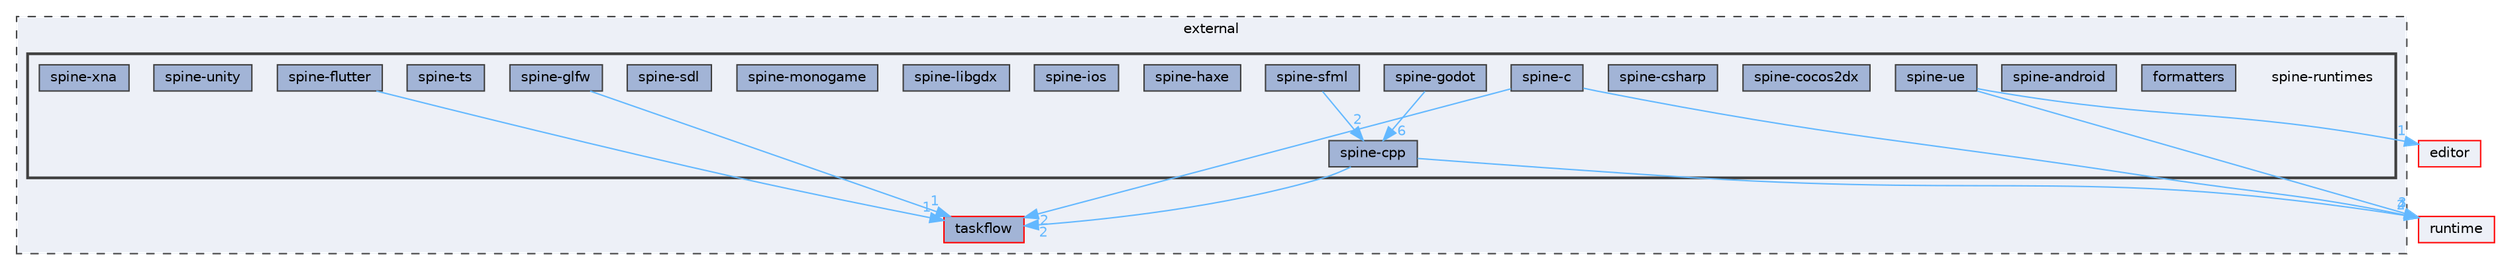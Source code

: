 digraph "external/spine-runtimes"
{
 // LATEX_PDF_SIZE
  bgcolor="transparent";
  edge [fontname=Helvetica,fontsize=10,labelfontname=Helvetica,labelfontsize=10];
  node [fontname=Helvetica,fontsize=10,shape=box,height=0.2,width=0.4];
  compound=true
  subgraph clusterdir_397d9aeee4af8edecac90968d93b57df {
    graph [ bgcolor="#edf0f7", pencolor="grey25", label="external", fontname=Helvetica,fontsize=10 style="filled,dashed", URL="dir_397d9aeee4af8edecac90968d93b57df.html",tooltip=""]
  dir_a586d2919c2294cf68ed57ec5a464d2f [label="taskflow", fillcolor="#a2b4d6", color="red", style="filled", URL="dir_a586d2919c2294cf68ed57ec5a464d2f.html",tooltip="root taskflow include dir"];
  subgraph clusterdir_94c52e4671823048607ba4e9620d2ef0 {
    graph [ bgcolor="#edf0f7", pencolor="grey25", label="", fontname=Helvetica,fontsize=10 style="filled,bold", URL="dir_94c52e4671823048607ba4e9620d2ef0.html",tooltip=""]
    dir_94c52e4671823048607ba4e9620d2ef0 [shape=plaintext, label="spine-runtimes"];
  dir_ba71f222f5d88af8afbebfd08c2b50a1 [label="formatters", fillcolor="#a2b4d6", color="grey25", style="filled", URL="dir_ba71f222f5d88af8afbebfd08c2b50a1.html",tooltip=""];
  dir_3f5d1c104c10ac8a1d03800db7627c01 [label="spine-android", fillcolor="#a2b4d6", color="grey25", style="filled", URL="dir_3f5d1c104c10ac8a1d03800db7627c01.html",tooltip=""];
  dir_a8058fd9fa5a548c86e4c373586ac182 [label="spine-c", fillcolor="#a2b4d6", color="grey25", style="filled", URL="dir_a8058fd9fa5a548c86e4c373586ac182.html",tooltip=""];
  dir_7a55ec0666b976e498a72dee645eb399 [label="spine-cocos2dx", fillcolor="#a2b4d6", color="grey25", style="filled", URL="dir_7a55ec0666b976e498a72dee645eb399.html",tooltip=""];
  dir_3e8951ec197b6b34b07f2f58d66b1eb8 [label="spine-cpp", fillcolor="#a2b4d6", color="grey25", style="filled", URL="dir_3e8951ec197b6b34b07f2f58d66b1eb8.html",tooltip=""];
  dir_bb97214dc97cce607cb4bf0a1a884839 [label="spine-csharp", fillcolor="#a2b4d6", color="grey25", style="filled", URL="dir_bb97214dc97cce607cb4bf0a1a884839.html",tooltip=""];
  dir_9cbbe4c027eceb009f99db5243b08688 [label="spine-flutter", fillcolor="#a2b4d6", color="grey25", style="filled", URL="dir_9cbbe4c027eceb009f99db5243b08688.html",tooltip=""];
  dir_e9c0742148d7bfc10821c9826744bc4d [label="spine-glfw", fillcolor="#a2b4d6", color="grey25", style="filled", URL="dir_e9c0742148d7bfc10821c9826744bc4d.html",tooltip=""];
  dir_5c023d23c71ce39ed3c3864bc290cf5e [label="spine-godot", fillcolor="#a2b4d6", color="grey25", style="filled", URL="dir_5c023d23c71ce39ed3c3864bc290cf5e.html",tooltip=""];
  dir_69f31f776964bae1251cf79f3207d19a [label="spine-haxe", fillcolor="#a2b4d6", color="grey25", style="filled", URL="dir_69f31f776964bae1251cf79f3207d19a.html",tooltip=""];
  dir_0243c8b45afe1b99680d89a3c76de70b [label="spine-ios", fillcolor="#a2b4d6", color="grey25", style="filled", URL="dir_0243c8b45afe1b99680d89a3c76de70b.html",tooltip=""];
  dir_f69221abcd646f34967f5f4a3cb836fa [label="spine-libgdx", fillcolor="#a2b4d6", color="grey25", style="filled", URL="dir_f69221abcd646f34967f5f4a3cb836fa.html",tooltip=""];
  dir_7a961ffd52da9f85abd34a05e759f32a [label="spine-monogame", fillcolor="#a2b4d6", color="grey25", style="filled", URL="dir_7a961ffd52da9f85abd34a05e759f32a.html",tooltip=""];
  dir_86f157722bf6f092b7bc42af6d778a98 [label="spine-sdl", fillcolor="#a2b4d6", color="grey25", style="filled", URL="dir_86f157722bf6f092b7bc42af6d778a98.html",tooltip=""];
  dir_d4cc8ffe4798e39f5f4424084ac23f89 [label="spine-sfml", fillcolor="#a2b4d6", color="grey25", style="filled", URL="dir_d4cc8ffe4798e39f5f4424084ac23f89.html",tooltip=""];
  dir_586eaa98590d588499ef1023ec18a39f [label="spine-ts", fillcolor="#a2b4d6", color="grey25", style="filled", URL="dir_586eaa98590d588499ef1023ec18a39f.html",tooltip=""];
  dir_230183d6e4aebd31f37632c64ce087e3 [label="spine-ue", fillcolor="#a2b4d6", color="grey25", style="filled", URL="dir_230183d6e4aebd31f37632c64ce087e3.html",tooltip=""];
  dir_a1f2ad573ba74901752e5749b2556683 [label="spine-unity", fillcolor="#a2b4d6", color="grey25", style="filled", URL="dir_a1f2ad573ba74901752e5749b2556683.html",tooltip=""];
  dir_c7f06323ece03cf34af24f944a25bd75 [label="spine-xna", fillcolor="#a2b4d6", color="grey25", style="filled", URL="dir_c7f06323ece03cf34af24f944a25bd75.html",tooltip=""];
  }
  }
  dir_bac5aa69239d34ac960582aca466258e [label="editor", fillcolor="#edf0f7", color="red", style="filled", URL="dir_bac5aa69239d34ac960582aca466258e.html",tooltip=""];
  dir_cb031e414f281a658b23dddb30bb9d2c [label="runtime", fillcolor="#edf0f7", color="red", style="filled", URL="dir_cb031e414f281a658b23dddb30bb9d2c.html",tooltip=""];
  dir_a8058fd9fa5a548c86e4c373586ac182->dir_a586d2919c2294cf68ed57ec5a464d2f [headlabel="2", labeldistance=1.5 headhref="dir_000706_000819.html" href="dir_000706_000819.html" color="steelblue1" fontcolor="steelblue1"];
  dir_a8058fd9fa5a548c86e4c373586ac182->dir_cb031e414f281a658b23dddb30bb9d2c [headlabel="4", labeldistance=1.5 headhref="dir_000706_000628.html" href="dir_000706_000628.html" color="steelblue1" fontcolor="steelblue1"];
  dir_3e8951ec197b6b34b07f2f58d66b1eb8->dir_a586d2919c2294cf68ed57ec5a464d2f [headlabel="2", labeldistance=1.5 headhref="dir_000714_000819.html" href="dir_000714_000819.html" color="steelblue1" fontcolor="steelblue1"];
  dir_3e8951ec197b6b34b07f2f58d66b1eb8->dir_cb031e414f281a658b23dddb30bb9d2c [headlabel="2", labeldistance=1.5 headhref="dir_000714_000628.html" href="dir_000714_000628.html" color="steelblue1" fontcolor="steelblue1"];
  dir_9cbbe4c027eceb009f99db5243b08688->dir_a586d2919c2294cf68ed57ec5a464d2f [headlabel="1", labeldistance=1.5 headhref="dir_000718_000819.html" href="dir_000718_000819.html" color="steelblue1" fontcolor="steelblue1"];
  dir_e9c0742148d7bfc10821c9826744bc4d->dir_a586d2919c2294cf68ed57ec5a464d2f [headlabel="1", labeldistance=1.5 headhref="dir_000719_000819.html" href="dir_000719_000819.html" color="steelblue1" fontcolor="steelblue1"];
  dir_5c023d23c71ce39ed3c3864bc290cf5e->dir_3e8951ec197b6b34b07f2f58d66b1eb8 [headlabel="6", labeldistance=1.5 headhref="dir_000720_000714.html" href="dir_000720_000714.html" color="steelblue1" fontcolor="steelblue1"];
  dir_d4cc8ffe4798e39f5f4424084ac23f89->dir_3e8951ec197b6b34b07f2f58d66b1eb8 [headlabel="2", labeldistance=1.5 headhref="dir_000735_000714.html" href="dir_000735_000714.html" color="steelblue1" fontcolor="steelblue1"];
  dir_230183d6e4aebd31f37632c64ce087e3->dir_bac5aa69239d34ac960582aca466258e [headlabel="1", labeldistance=1.5 headhref="dir_000739_000235.html" href="dir_000739_000235.html" color="steelblue1" fontcolor="steelblue1"];
  dir_230183d6e4aebd31f37632c64ce087e3->dir_cb031e414f281a658b23dddb30bb9d2c [headlabel="3", labeldistance=1.5 headhref="dir_000739_000628.html" href="dir_000739_000628.html" color="steelblue1" fontcolor="steelblue1"];
}
